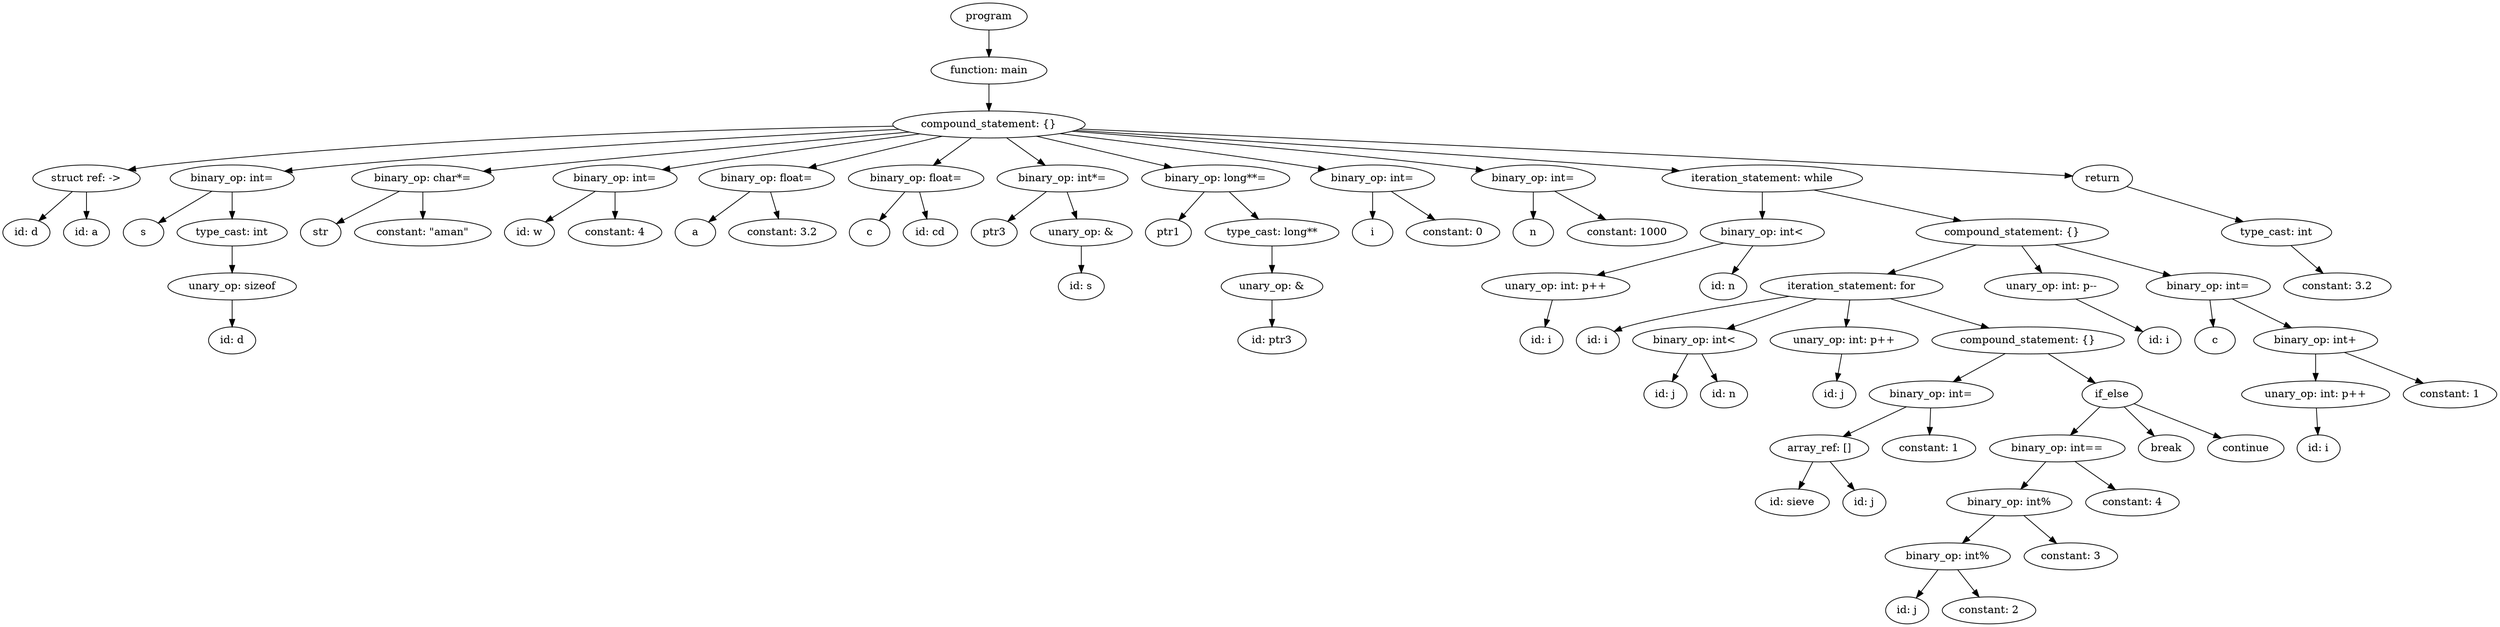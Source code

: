 strict digraph "" {
	graph [bb="0,0,2853.5,828"];
	node [label="\N"];
	125	[height=0.5,
		label=program,
		pos="1129,810",
		width=1.1389];
	124	[height=0.5,
		label="function: main",
		pos="1129,738",
		width=1.7512];
	125 -> 124	[pos="e,1129,756.1 1129,791.7 1129,783.98 1129,774.71 1129,766.11"];
	123	[height=0.5,
		label="compound_statement: {}",
		pos="1129,666",
		width=2.7984];
	124 -> 123	[pos="e,1129,684.1 1129,719.7 1129,711.98 1129,702.71 1129,694.11"];
	23	[height=0.5,
		label="struct ref: ->",
		pos="99,594",
		width=1.5556];
	123 -> 23	[pos="e,145.65,604.04 1029.6,662.97 859.14,658.67 500.3,646.09 199,612 184.92,610.41 169.81,608.14 155.71,605.77"];
	30	[height=0.5,
		label="binary_op: int=",
		pos="274,594",
		width=1.8234];
	123 -> 30	[pos="e,331.41,602.89 1034.5,659.61 896.78,651.4 632.87,634.32 409,612 386.98,609.8 363,606.94 341.45,604.19"];
	35	[height=0.5,
		label="binary_op: char*=",
		pos="494,594",
		width=2.1123];
	123 -> 35	[pos="e,559.5,603.15 1044,656.27 945.36,646.05 777.83,628.43 634,612 613.09,609.61 590.45,606.91 569.59,604.38"];
	38	[height=0.5,
		label="binary_op: int=",
		pos="709,594",
		width=1.8234];
	123 -> 38	[pos="e,762.6,604.5 1056.8,653.38 991.32,642.79 892.14,626.62 806,612 795.22,610.17 783.78,608.2 772.68,606.26"];
	46	[height=0.5,
		label="binary_op: float=",
		pos="887,594",
		width=2.004];
	123 -> 46	[pos="e,932.47,608.15 1078.6,650.41 1038.8,638.9 983.31,622.86 942.3,611"];
	52	[height=0.5,
		label="binary_op: float=",
		pos="1049,594",
		width=2.004];
	123 -> 52	[pos="e,1067.9,611.55 1109.6,648.05 1099.4,639.13 1086.8,628.06 1075.7,618.34"];
	58	[height=0.5,
		label="binary_op: int*=",
		pos="1209,594",
		width=1.9498];
	123 -> 58	[pos="e,1190.1,611.55 1148.4,648.05 1158.6,639.13 1171.2,628.06 1182.3,618.34"];
	65	[height=0.5,
		label="binary_op: long**=",
		pos="1378,594",
		width=2.2567];
	123 -> 65	[pos="e,1329.9,608.54 1180.6,650.5 1221.2,639.08 1277.8,623.16 1320,611.31"];
	70	[height=0.5,
		label="binary_op: int=",
		pos="1598,594",
		width=1.8234];
	123 -> 70	[pos="e,1541.8,603.39 1203.6,653.87 1294.1,640.36 1445.3,617.8 1531.8,604.88"];
	74	[height=0.5,
		label="binary_op: int=",
		pos="1788,594",
		width=1.8234];
	123 -> 74	[pos="e,1732.5,603.77 1218.7,657.64 1326.6,648.46 1513.4,631.56 1673,612 1689.1,610.03 1706.4,607.62 1722.6,605.24"];
	119	[height=0.5,
		label="iteration_statement: while",
		pos="2042,594",
		width=2.8525];
	123 -> 119	[pos="e,1955.1,603.65 1222,658.96 1361.4,649.75 1632.7,631.25 1863,612 1889.6,609.78 1918.4,607.14 1945,604.61"];
	122	[height=0.5,
		label=return,
		pos="2412,594",
		width=0.88889];
	123 -> 122	[pos="e,2380.2,597.24 1225.1,660.48 1406.7,651.85 1812.5,632.08 2154,612 2230.3,607.51 2319.2,601.47 2370.2,597.93"];
	21	[height=0.5,
		label="id: d",
		pos="27,522",
		width=0.75];
	23 -> 21	[pos="e,41.657,537.25 82.301,576.76 72.406,567.14 59.749,554.84 49.042,544.43"];
	22	[height=0.5,
		label="id: a",
		pos="99,522",
		width=0.75];
	23 -> 22	[pos="e,99,540.1 99,575.7 99,567.98 99,558.71 99,550.11"];
	26	[height=0.5,
		label=s,
		pos="171,522",
		width=0.75];
	30 -> 26	[pos="e,189.15,535.34 250.63,577.12 234.9,566.43 214.13,552.31 197.74,541.18"];
	29	[height=0.5,
		label="type_cast: int",
		pos="274,522",
		width=1.6111];
	30 -> 29	[pos="e,274,540.1 274,575.7 274,567.98 274,558.71 274,550.11"];
	33	[height=0.5,
		label=str,
		pos="377,522",
		width=0.75];
	35 -> 33	[pos="e,396.52,534.68 467.45,577.12 448.91,566.02 424.19,551.23 405.28,539.92"];
	34	[height=0.5,
		label="constant: \"aman\"",
		pos="494,522",
		width=2.004];
	35 -> 34	[pos="e,494,540.1 494,575.7 494,567.98 494,558.71 494,550.11"];
	37	[height=0.5,
		label="id: w",
		pos="613,522",
		width=0.79437];
	38 -> 37	[pos="e,630.97,536.1 686.73,576.76 672.57,566.43 654.15,553.01 639.27,542.15"];
	36	[height=0.5,
		label="constant: 4",
		pos="709,522",
		width=1.375];
	38 -> 36	[pos="e,709,540.1 709,575.7 709,567.98 709,558.71 709,550.11"];
	44	[height=0.5,
		label=a,
		pos="804,522",
		width=0.75];
	46 -> 44	[pos="e,820.18,536.65 867.33,576.41 855.53,566.46 840.45,553.74 827.96,543.2"];
	45	[height=0.5,
		label="constant: 3.2",
		pos="905,522",
		width=1.5556];
	46 -> 45	[pos="e,900.6,540.1 891.45,575.7 893.45,567.9 895.87,558.51 898.1,549.83"];
	50	[height=0.5,
		label=c,
		pos="1006,522",
		width=0.75];
	52 -> 50	[pos="e,1015.7,538.83 1038.6,576.05 1033.3,567.47 1026.8,556.89 1021,547.44"];
	51	[height=0.5,
		label="id: cd",
		pos="1082,522",
		width=0.84854];
	52 -> 51	[pos="e,1074.1,539.79 1057,576.05 1060.8,567.97 1065.4,558.12 1069.7,549.11"];
	55	[height=0.5,
		label=ptr3,
		pos="1158,522",
		width=0.75];
	58 -> 55	[pos="e,1169.5,538.83 1196.7,576.05 1190.3,567.38 1182.5,556.67 1175.6,547.15"];
	57	[height=0.5,
		label="unary_op: &",
		pos="1259,522",
		width=1.5556];
	58 -> 57	[pos="e,1247,539.79 1221.1,576.05 1227.1,567.63 1234.5,557.28 1241.2,547.97"];
	61	[height=0.5,
		label=ptr1,
		pos="1360,522",
		width=0.75];
	65 -> 61	[pos="e,1364.4,540.1 1373.6,575.7 1371.5,567.9 1369.1,558.51 1366.9,549.83"];
	64	[height=0.5,
		label="type_cast: long**",
		pos="1479,522",
		width=2.0417];
	65 -> 64	[pos="e,1455.5,539.31 1401.7,576.59 1415.2,567.2 1432.4,555.29 1447.1,545.09"];
	68	[height=0.5,
		label=i,
		pos="1598,522",
		width=0.75];
	70 -> 68	[pos="e,1598,540.1 1598,575.7 1598,567.98 1598,558.71 1598,550.11"];
	69	[height=0.5,
		label="constant: 0",
		pos="1693,522",
		width=1.375];
	70 -> 69	[pos="e,1672.1,538.43 1620,576.76 1633,567.2 1649.6,554.98 1663.7,544.61"];
	72	[height=0.5,
		label=n,
		pos="1788,522",
		width=0.75];
	74 -> 72	[pos="e,1788,540.1 1788,575.7 1788,567.98 1788,558.71 1788,550.11"];
	73	[height=0.5,
		label="constant: 1000",
		pos="1896,522",
		width=1.7361];
	74 -> 73	[pos="e,1871.6,538.82 1812.5,577.12 1827.4,567.45 1846.7,554.98 1862.9,544.44"];
	78	[height=0.5,
		label="binary_op: int<",
		pos="2042,522",
		width=1.8234];
	119 -> 78	[pos="e,2042,540.1 2042,575.7 2042,567.98 2042,558.71 2042,550.11"];
	118	[height=0.5,
		label="compound_statement: {}",
		pos="2314,522",
		width=2.7984];
	119 -> 118	[pos="e,2259.2,537.11 2097.4,578.75 2141.4,567.43 2203,551.57 2249.2,539.66"];
	121	[height=0.5,
		label="type_cast: int",
		pos="2604,522",
		width=1.6111];
	122 -> 121	[pos="e,2567.9,536.17 2438.3,583.41 2469.1,572.17 2520.8,553.35 2558.2,539.69"];
	28	[height=0.5,
		label="unary_op: sizeof",
		pos="274,450",
		width=1.9318];
	29 -> 28	[pos="e,274,468.1 274,503.7 274,495.98 274,486.71 274,478.11"];
	56	[height=0.5,
		label="id: s",
		pos="1259,450",
		width=0.75];
	57 -> 56	[pos="e,1259,468.1 1259,503.7 1259,495.98 1259,486.71 1259,478.11"];
	63	[height=0.5,
		label="unary_op: &",
		pos="1479,450",
		width=1.5556];
	64 -> 63	[pos="e,1479,468.1 1479,503.7 1479,495.98 1479,486.71 1479,478.11"];
	76	[height=0.5,
		label="unary_op: int: p++",
		pos="1801,450",
		width=2.1667];
	78 -> 76	[pos="e,1847.7,464.57 1998.6,508.4 1959.2,496.94 1900.6,479.94 1857.5,467.41"];
	77	[height=0.5,
		label="id: n",
		pos="1998,450",
		width=0.75];
	78 -> 77	[pos="e,2007.9,466.83 2031.3,504.05 2026,495.47 2019.3,484.89 2013.4,475.44"];
	107	[height=0.5,
		label="iteration_statement: for",
		pos="2137,450",
		width=2.5998];
	118 -> 107	[pos="e,2176,466.42 2274.3,505.29 2248,494.91 2213.4,481.23 2185.5,470.2"];
	109	[height=0.5,
		label="unary_op: int: p--",
		pos="2358,450",
		width=2.0417];
	118 -> 109	[pos="e,2347.1,468.28 2324.7,504.05 2329.8,495.92 2336,486 2341.7,476.94"];
	117	[height=0.5,
		label="binary_op: int=",
		pos="2533,450",
		width=1.8234];
	118 -> 117	[pos="e,2492,464.11 2361,505.98 2396.6,494.6 2445.5,478.98 2482,467.29"];
	120	[height=0.5,
		label="constant: 3.2",
		pos="2673,450",
		width=1.5556];
	121 -> 120	[pos="e,2656.8,467.47 2620.4,504.41 2629.1,495.52 2640.1,484.41 2649.7,474.63"];
	27	[height=0.5,
		label="id: d",
		pos="274,378",
		width=0.75];
	28 -> 27	[pos="e,274,396.1 274,431.7 274,423.98 274,414.71 274,406.11"];
	62	[height=0.5,
		label="id: ptr3",
		pos="1479,378",
		width=1.0139];
	63 -> 62	[pos="e,1479,396.1 1479,431.7 1479,423.98 1479,414.71 1479,406.11"];
	75	[height=0.5,
		label="id: i",
		pos="1782,378",
		width=0.75];
	76 -> 75	[pos="e,1786.6,396.1 1796.3,431.7 1794.2,423.9 1791.6,414.51 1789.3,405.83"];
	85	[height=0.5,
		label="id: i",
		pos="1854,378",
		width=0.75];
	107 -> 85	[pos="e,1874.6,389.72 2072.6,436.92 2011.1,425.08 1923.2,407.23 1890,396 1888.1,395.35 1886.1,394.63 1884.2,393.86"];
	88	[height=0.5,
		label="binary_op: int<",
		pos="1965,378",
		width=1.8234];
	107 -> 88	[pos="e,2000.1,393.3 2098.8,433.46 2072.4,422.73 2037.3,408.41 2009.6,397.15"];
	90	[height=0.5,
		label="unary_op: int: p++",
		pos="2127,378",
		width=2.1667];
	107 -> 90	[pos="e,2129.4,396.1 2134.5,431.7 2133.4,423.98 2132.1,414.71 2130.9,406.11"];
	106	[height=0.5,
		label="compound_statement: {}",
		pos="2324,378",
		width=2.7984];
	107 -> 106	[pos="e,2282.7,394.45 2178,433.64 2206.1,423.14 2243.4,409.16 2273.3,397.97"];
	108	[height=0.5,
		label="id: i",
		pos="2470,378",
		width=0.75];
	109 -> 108	[pos="e,2451.1,390.84 2383.7,432.94 2401.2,422.01 2424.3,407.55 2442.2,396.36"];
	112	[height=0.5,
		label=c,
		pos="2542,378",
		width=0.75];
	117 -> 112	[pos="e,2539.8,396.1 2535.2,431.7 2536.2,423.98 2537.4,414.71 2538.5,406.11"];
	116	[height=0.5,
		label="binary_op: int+",
		pos="2658,378",
		width=1.8234];
	117 -> 116	[pos="e,2630.2,394.57 2560.4,433.64 2578.3,423.63 2601.8,410.46 2621.3,399.56"];
	86	[height=0.5,
		label="id: j",
		pos="1929,306",
		width=0.75];
	88 -> 86	[pos="e,1937.4,323.31 1956.3,360.05 1952,351.77 1946.8,341.62 1942.1,332.42"];
	87	[height=0.5,
		label="id: n",
		pos="2001,306",
		width=0.75];
	88 -> 87	[pos="e,1992.6,323.31 1973.7,360.05 1978,351.77 1983.2,341.62 1987.9,332.42"];
	89	[height=0.5,
		label="id: j",
		pos="2118,306",
		width=0.75];
	90 -> 89	[pos="e,2120.2,324.1 2124.8,359.7 2123.8,351.98 2122.6,342.71 2121.5,334.11"];
	95	[height=0.5,
		label="binary_op: int=",
		pos="2229,306",
		width=1.8234];
	106 -> 95	[pos="e,2251,323.23 2301.5,360.41 2288.9,351.1 2272.9,339.37 2259.2,329.27"];
	105	[height=0.5,
		label=if_else,
		pos="2425,306",
		width=0.95833];
	106 -> 105	[pos="e,2405,320.88 2347.9,360.41 2362.5,350.34 2381.1,337.42 2396.4,326.82"];
	114	[height=0.5,
		label="unary_op: int: p++",
		pos="2658,306",
		width=2.1667];
	116 -> 114	[pos="e,2658,324.1 2658,359.7 2658,351.98 2658,342.71 2658,334.11"];
	115	[height=0.5,
		label="constant: 1",
		pos="2804,306",
		width=1.375];
	116 -> 115	[pos="e,2775.2,320.8 2689.3,361.98 2711.8,351.2 2742.2,336.62 2766.1,325.18"];
	93	[height=0.5,
		label="array_ref: []",
		pos="2104,234",
		width=1.5];
	95 -> 93	[pos="e,2130.5,249.85 2201.6,289.64 2183.3,279.42 2159.2,265.91 2139.5,254.88"];
	94	[height=0.5,
		label="constant: 1",
		pos="2226,234",
		width=1.375];
	95 -> 94	[pos="e,2226.7,252.1 2228.3,287.7 2227.9,279.98 2227.5,270.71 2227.2,262.11"];
	102	[height=0.5,
		label="binary_op: int==",
		pos="2365,234",
		width=1.9861];
	105 -> 102	[pos="e,2379.4,251.8 2411.4,289.12 2403.9,280.42 2394.5,269.45 2386.1,259.66"];
	103	[height=0.5,
		label=break,
		pos="2485,234",
		width=0.84854];
	105 -> 103	[pos="e,2471.9,250.34 2438.6,289.12 2446.5,279.95 2456.5,268.26 2465.2,258.09"];
	104	[height=0.5,
		label=continue,
		pos="2575,234",
		width=1.1389];
	105 -> 104	[pos="e,2547.9,247.64 2449.8,293.44 2474,282.15 2511.1,264.84 2538.6,251.99"];
	113	[height=0.5,
		label="id: i",
		pos="2661,234",
		width=0.75];
	114 -> 113	[pos="e,2660.3,252.1 2658.7,287.7 2659.1,279.98 2659.5,270.71 2659.8,262.11"];
	91	[height=0.5,
		label="id: sieve",
		pos="2067,162",
		width=1.125];
	93 -> 91	[pos="e,2075.9,179.79 2095,216.05 2090.7,207.89 2085.5,197.91 2080.7,188.82"];
	92	[height=0.5,
		label="id: j",
		pos="2153,162",
		width=0.75];
	93 -> 92	[pos="e,2142.1,178.51 2115.6,216.41 2121.8,207.62 2129.4,196.66 2136.2,186.96"];
	100	[height=0.5,
		label="binary_op: int%",
		pos="2315,162",
		width=1.8957];
	102 -> 100	[pos="e,2327,179.79 2352.9,216.05 2346.9,207.63 2339.5,197.28 2332.8,187.97"];
	101	[height=0.5,
		label="constant: 4",
		pos="2451,162",
		width=1.375];
	102 -> 101	[pos="e,2431.7,178.75 2385.4,216.41 2396.9,207.06 2411.4,195.25 2423.8,185.12"];
	98	[height=0.5,
		label="binary_op: int%",
		pos="2247,90",
		width=1.8957];
	100 -> 98	[pos="e,2263.5,107.96 2298.9,144.41 2290.5,135.73 2280,124.95 2270.6,115.34"];
	99	[height=0.5,
		label="constant: 3",
		pos="2383,90",
		width=1.375];
	100 -> 99	[pos="e,2367,107.47 2331.1,144.41 2339.7,135.61 2350.3,124.63 2359.8,114.92"];
	96	[height=0.5,
		label="id: j",
		pos="2200,18",
		width=0.75];
	98 -> 96	[pos="e,2210.6,34.829 2235.6,72.055 2229.8,63.381 2222.6,52.669 2216.2,43.147"];
	97	[height=0.5,
		label="constant: 2",
		pos="2295,18",
		width=1.375];
	98 -> 97	[pos="e,2283.5,35.789 2258.6,72.055 2264.3,63.715 2271.3,53.491 2277.7,44.252"];
}
